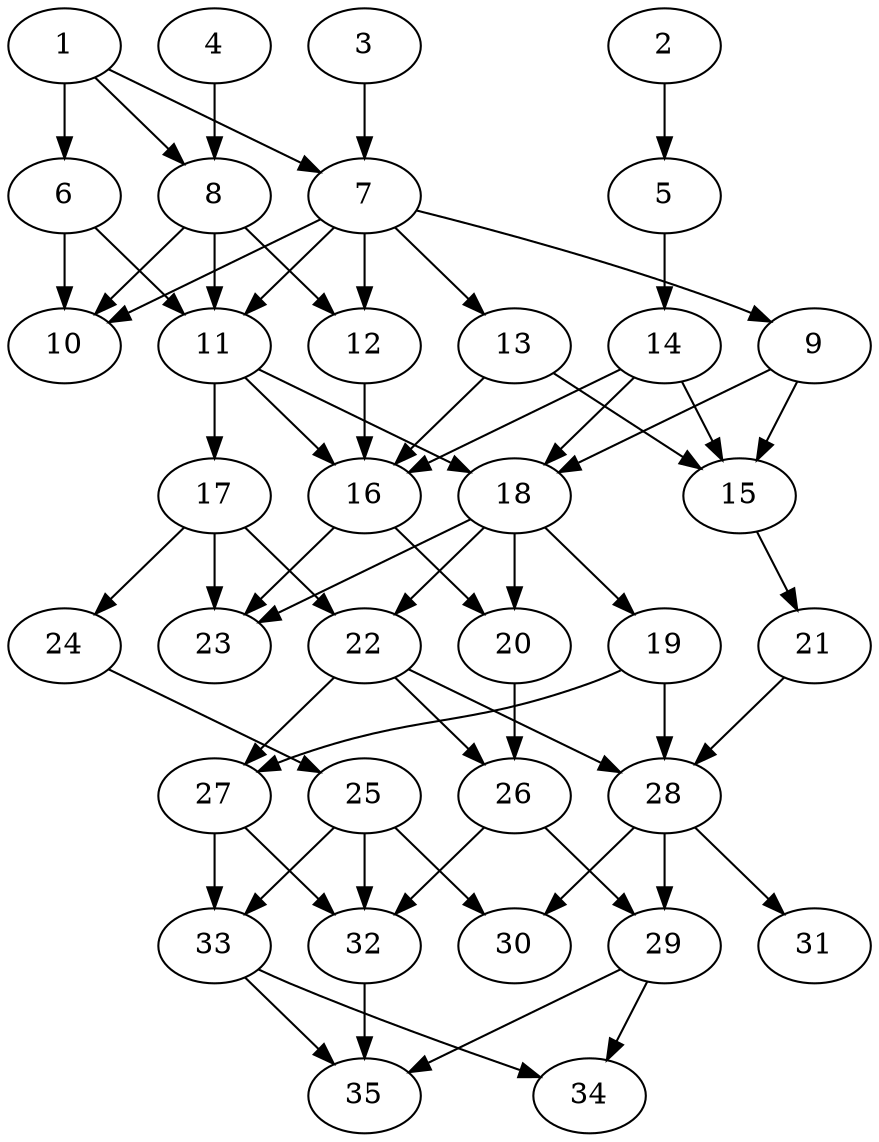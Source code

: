 // DAG automatically generated by daggen at Thu Oct  3 14:05:37 2019
// ./daggen --dot -n 35 --ccr 0.4 --fat 0.5 --regular 0.7 --density 0.7 --mindata 5242880 --maxdata 52428800 
digraph G {
  1 [size="105940480", alpha="0.18", expect_size="42376192"] 
  1 -> 6 [size ="42376192"]
  1 -> 7 [size ="42376192"]
  1 -> 8 [size ="42376192"]
  2 [size="13667840", alpha="0.04", expect_size="5467136"] 
  2 -> 5 [size ="5467136"]
  3 [size="59952640", alpha="0.12", expect_size="23981056"] 
  3 -> 7 [size ="23981056"]
  4 [size="67274240", alpha="0.02", expect_size="26909696"] 
  4 -> 8 [size ="26909696"]
  5 [size="106257920", alpha="0.08", expect_size="42503168"] 
  5 -> 14 [size ="42503168"]
  6 [size="34964480", alpha="0.17", expect_size="13985792"] 
  6 -> 10 [size ="13985792"]
  6 -> 11 [size ="13985792"]
  7 [size="76769280", alpha="0.06", expect_size="30707712"] 
  7 -> 9 [size ="30707712"]
  7 -> 10 [size ="30707712"]
  7 -> 11 [size ="30707712"]
  7 -> 12 [size ="30707712"]
  7 -> 13 [size ="30707712"]
  8 [size="115325440", alpha="0.10", expect_size="46130176"] 
  8 -> 10 [size ="46130176"]
  8 -> 11 [size ="46130176"]
  8 -> 12 [size ="46130176"]
  9 [size="43612160", alpha="0.16", expect_size="17444864"] 
  9 -> 15 [size ="17444864"]
  9 -> 18 [size ="17444864"]
  10 [size="40704000", alpha="0.12", expect_size="16281600"] 
  11 [size="22243840", alpha="0.02", expect_size="8897536"] 
  11 -> 16 [size ="8897536"]
  11 -> 17 [size ="8897536"]
  11 -> 18 [size ="8897536"]
  12 [size="129466880", alpha="0.02", expect_size="51786752"] 
  12 -> 16 [size ="51786752"]
  13 [size="35665920", alpha="0.17", expect_size="14266368"] 
  13 -> 15 [size ="14266368"]
  13 -> 16 [size ="14266368"]
  14 [size="103756800", alpha="0.19", expect_size="41502720"] 
  14 -> 15 [size ="41502720"]
  14 -> 16 [size ="41502720"]
  14 -> 18 [size ="41502720"]
  15 [size="114232320", alpha="0.03", expect_size="45692928"] 
  15 -> 21 [size ="45692928"]
  16 [size="41082880", alpha="0.05", expect_size="16433152"] 
  16 -> 20 [size ="16433152"]
  16 -> 23 [size ="16433152"]
  17 [size="21777920", alpha="0.14", expect_size="8711168"] 
  17 -> 22 [size ="8711168"]
  17 -> 23 [size ="8711168"]
  17 -> 24 [size ="8711168"]
  18 [size="57118720", alpha="0.14", expect_size="22847488"] 
  18 -> 19 [size ="22847488"]
  18 -> 20 [size ="22847488"]
  18 -> 22 [size ="22847488"]
  18 -> 23 [size ="22847488"]
  19 [size="118848000", alpha="0.12", expect_size="47539200"] 
  19 -> 27 [size ="47539200"]
  19 -> 28 [size ="47539200"]
  20 [size="95142400", alpha="0.18", expect_size="38056960"] 
  20 -> 26 [size ="38056960"]
  21 [size="49735680", alpha="0.19", expect_size="19894272"] 
  21 -> 28 [size ="19894272"]
  22 [size="58926080", alpha="0.20", expect_size="23570432"] 
  22 -> 26 [size ="23570432"]
  22 -> 27 [size ="23570432"]
  22 -> 28 [size ="23570432"]
  23 [size="69872640", alpha="0.09", expect_size="27949056"] 
  24 [size="50506240", alpha="0.07", expect_size="20202496"] 
  24 -> 25 [size ="20202496"]
  25 [size="47290880", alpha="0.01", expect_size="18916352"] 
  25 -> 30 [size ="18916352"]
  25 -> 32 [size ="18916352"]
  25 -> 33 [size ="18916352"]
  26 [size="64414720", alpha="0.19", expect_size="25765888"] 
  26 -> 29 [size ="25765888"]
  26 -> 32 [size ="25765888"]
  27 [size="92641280", alpha="0.07", expect_size="37056512"] 
  27 -> 32 [size ="37056512"]
  27 -> 33 [size ="37056512"]
  28 [size="58647040", alpha="0.13", expect_size="23458816"] 
  28 -> 29 [size ="23458816"]
  28 -> 30 [size ="23458816"]
  28 -> 31 [size ="23458816"]
  29 [size="25640960", alpha="0.04", expect_size="10256384"] 
  29 -> 34 [size ="10256384"]
  29 -> 35 [size ="10256384"]
  30 [size="99161600", alpha="0.20", expect_size="39664640"] 
  31 [size="85790720", alpha="0.17", expect_size="34316288"] 
  32 [size="78364160", alpha="0.14", expect_size="31345664"] 
  32 -> 35 [size ="31345664"]
  33 [size="77440000", alpha="0.15", expect_size="30976000"] 
  33 -> 34 [size ="30976000"]
  33 -> 35 [size ="30976000"]
  34 [size="129866240", alpha="0.11", expect_size="51946496"] 
  35 [size="53882880", alpha="0.04", expect_size="21553152"] 
}
